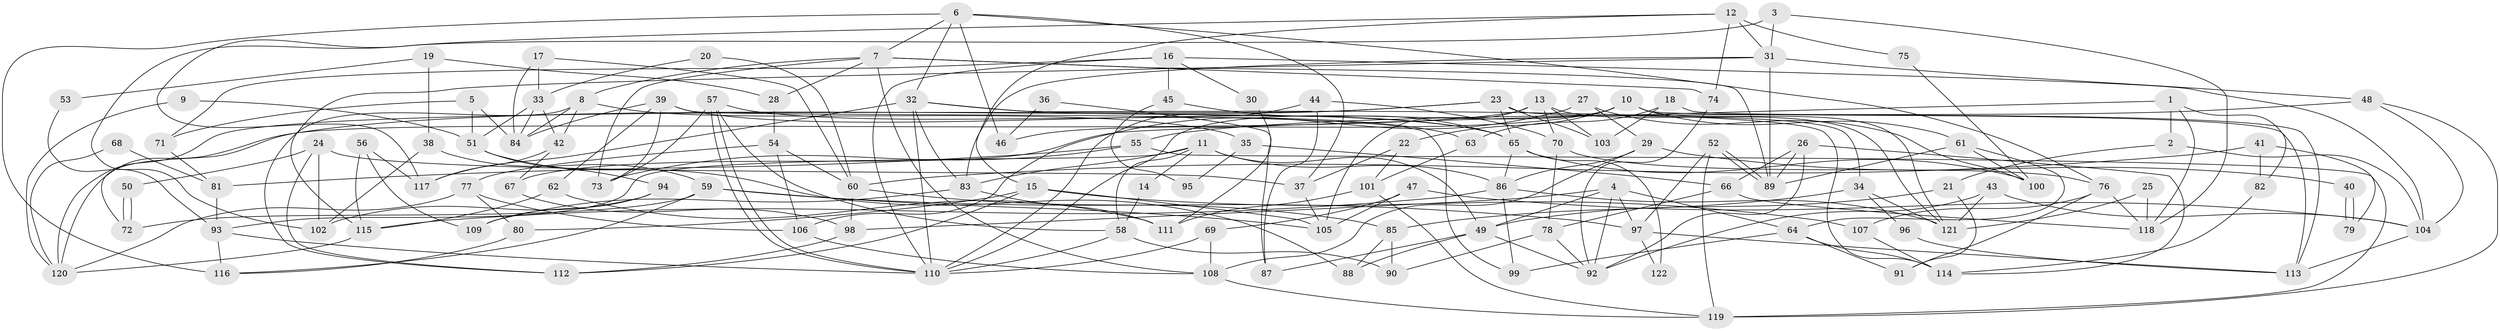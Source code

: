 // Generated by graph-tools (version 1.1) at 2025/50/03/09/25 03:50:02]
// undirected, 122 vertices, 244 edges
graph export_dot {
graph [start="1"]
  node [color=gray90,style=filled];
  1;
  2;
  3;
  4;
  5;
  6;
  7;
  8;
  9;
  10;
  11;
  12;
  13;
  14;
  15;
  16;
  17;
  18;
  19;
  20;
  21;
  22;
  23;
  24;
  25;
  26;
  27;
  28;
  29;
  30;
  31;
  32;
  33;
  34;
  35;
  36;
  37;
  38;
  39;
  40;
  41;
  42;
  43;
  44;
  45;
  46;
  47;
  48;
  49;
  50;
  51;
  52;
  53;
  54;
  55;
  56;
  57;
  58;
  59;
  60;
  61;
  62;
  63;
  64;
  65;
  66;
  67;
  68;
  69;
  70;
  71;
  72;
  73;
  74;
  75;
  76;
  77;
  78;
  79;
  80;
  81;
  82;
  83;
  84;
  85;
  86;
  87;
  88;
  89;
  90;
  91;
  92;
  93;
  94;
  95;
  96;
  97;
  98;
  99;
  100;
  101;
  102;
  103;
  104;
  105;
  106;
  107;
  108;
  109;
  110;
  111;
  112;
  113;
  114;
  115;
  116;
  117;
  118;
  119;
  120;
  121;
  122;
  1 -- 2;
  1 -- 67;
  1 -- 82;
  1 -- 118;
  2 -- 21;
  2 -- 104;
  3 -- 118;
  3 -- 31;
  3 -- 102;
  4 -- 64;
  4 -- 97;
  4 -- 49;
  4 -- 92;
  4 -- 98;
  5 -- 71;
  5 -- 84;
  5 -- 51;
  6 -- 7;
  6 -- 32;
  6 -- 37;
  6 -- 46;
  6 -- 76;
  6 -- 116;
  7 -- 89;
  7 -- 8;
  7 -- 28;
  7 -- 73;
  7 -- 74;
  7 -- 108;
  8 -- 112;
  8 -- 84;
  8 -- 35;
  8 -- 42;
  9 -- 120;
  9 -- 51;
  10 -- 121;
  10 -- 110;
  10 -- 22;
  10 -- 46;
  10 -- 61;
  10 -- 113;
  11 -- 93;
  11 -- 58;
  11 -- 14;
  11 -- 49;
  11 -- 83;
  11 -- 86;
  12 -- 117;
  12 -- 74;
  12 -- 15;
  12 -- 31;
  12 -- 75;
  13 -- 120;
  13 -- 105;
  13 -- 70;
  13 -- 103;
  13 -- 121;
  14 -- 58;
  15 -- 107;
  15 -- 80;
  15 -- 105;
  15 -- 112;
  16 -- 104;
  16 -- 110;
  16 -- 30;
  16 -- 45;
  16 -- 71;
  17 -- 84;
  17 -- 60;
  17 -- 33;
  18 -- 113;
  18 -- 103;
  18 -- 63;
  19 -- 38;
  19 -- 28;
  19 -- 53;
  20 -- 33;
  20 -- 60;
  21 -- 91;
  21 -- 49;
  22 -- 101;
  22 -- 37;
  23 -- 65;
  23 -- 72;
  23 -- 34;
  23 -- 103;
  23 -- 120;
  24 -- 37;
  24 -- 112;
  24 -- 50;
  24 -- 102;
  25 -- 118;
  25 -- 121;
  26 -- 92;
  26 -- 89;
  26 -- 66;
  26 -- 114;
  27 -- 100;
  27 -- 106;
  27 -- 29;
  28 -- 54;
  29 -- 86;
  29 -- 40;
  29 -- 108;
  30 -- 111;
  31 -- 48;
  31 -- 83;
  31 -- 89;
  31 -- 115;
  32 -- 114;
  32 -- 83;
  32 -- 65;
  32 -- 110;
  32 -- 117;
  33 -- 42;
  33 -- 51;
  33 -- 84;
  34 -- 85;
  34 -- 96;
  34 -- 121;
  35 -- 66;
  35 -- 95;
  36 -- 87;
  36 -- 46;
  37 -- 105;
  38 -- 59;
  38 -- 102;
  39 -- 65;
  39 -- 73;
  39 -- 62;
  39 -- 84;
  39 -- 99;
  40 -- 79;
  40 -- 79;
  41 -- 60;
  41 -- 82;
  41 -- 79;
  42 -- 117;
  42 -- 67;
  43 -- 92;
  43 -- 121;
  43 -- 104;
  44 -- 110;
  44 -- 70;
  44 -- 87;
  45 -- 65;
  45 -- 95;
  47 -- 105;
  47 -- 69;
  47 -- 104;
  48 -- 104;
  48 -- 119;
  48 -- 55;
  49 -- 87;
  49 -- 88;
  49 -- 92;
  50 -- 72;
  50 -- 72;
  51 -- 88;
  51 -- 94;
  52 -- 89;
  52 -- 89;
  52 -- 119;
  52 -- 97;
  53 -- 93;
  54 -- 106;
  54 -- 77;
  54 -- 60;
  55 -- 73;
  55 -- 81;
  55 -- 119;
  56 -- 109;
  56 -- 115;
  56 -- 117;
  57 -- 63;
  57 -- 110;
  57 -- 110;
  57 -- 58;
  57 -- 73;
  58 -- 110;
  58 -- 90;
  59 -- 97;
  59 -- 105;
  59 -- 72;
  59 -- 116;
  60 -- 85;
  60 -- 98;
  61 -- 89;
  61 -- 64;
  61 -- 100;
  62 -- 115;
  62 -- 111;
  63 -- 101;
  64 -- 99;
  64 -- 91;
  64 -- 114;
  65 -- 86;
  65 -- 100;
  65 -- 122;
  66 -- 118;
  66 -- 78;
  67 -- 98;
  68 -- 120;
  68 -- 81;
  69 -- 110;
  69 -- 108;
  70 -- 78;
  70 -- 76;
  71 -- 81;
  74 -- 92;
  75 -- 100;
  76 -- 91;
  76 -- 107;
  76 -- 118;
  77 -- 80;
  77 -- 120;
  77 -- 106;
  78 -- 92;
  78 -- 90;
  80 -- 116;
  81 -- 93;
  82 -- 114;
  83 -- 109;
  83 -- 111;
  85 -- 90;
  85 -- 88;
  86 -- 121;
  86 -- 99;
  86 -- 115;
  93 -- 116;
  93 -- 110;
  94 -- 102;
  94 -- 109;
  96 -- 113;
  97 -- 113;
  97 -- 122;
  98 -- 112;
  101 -- 119;
  101 -- 111;
  104 -- 113;
  106 -- 108;
  107 -- 114;
  108 -- 119;
  115 -- 120;
}
